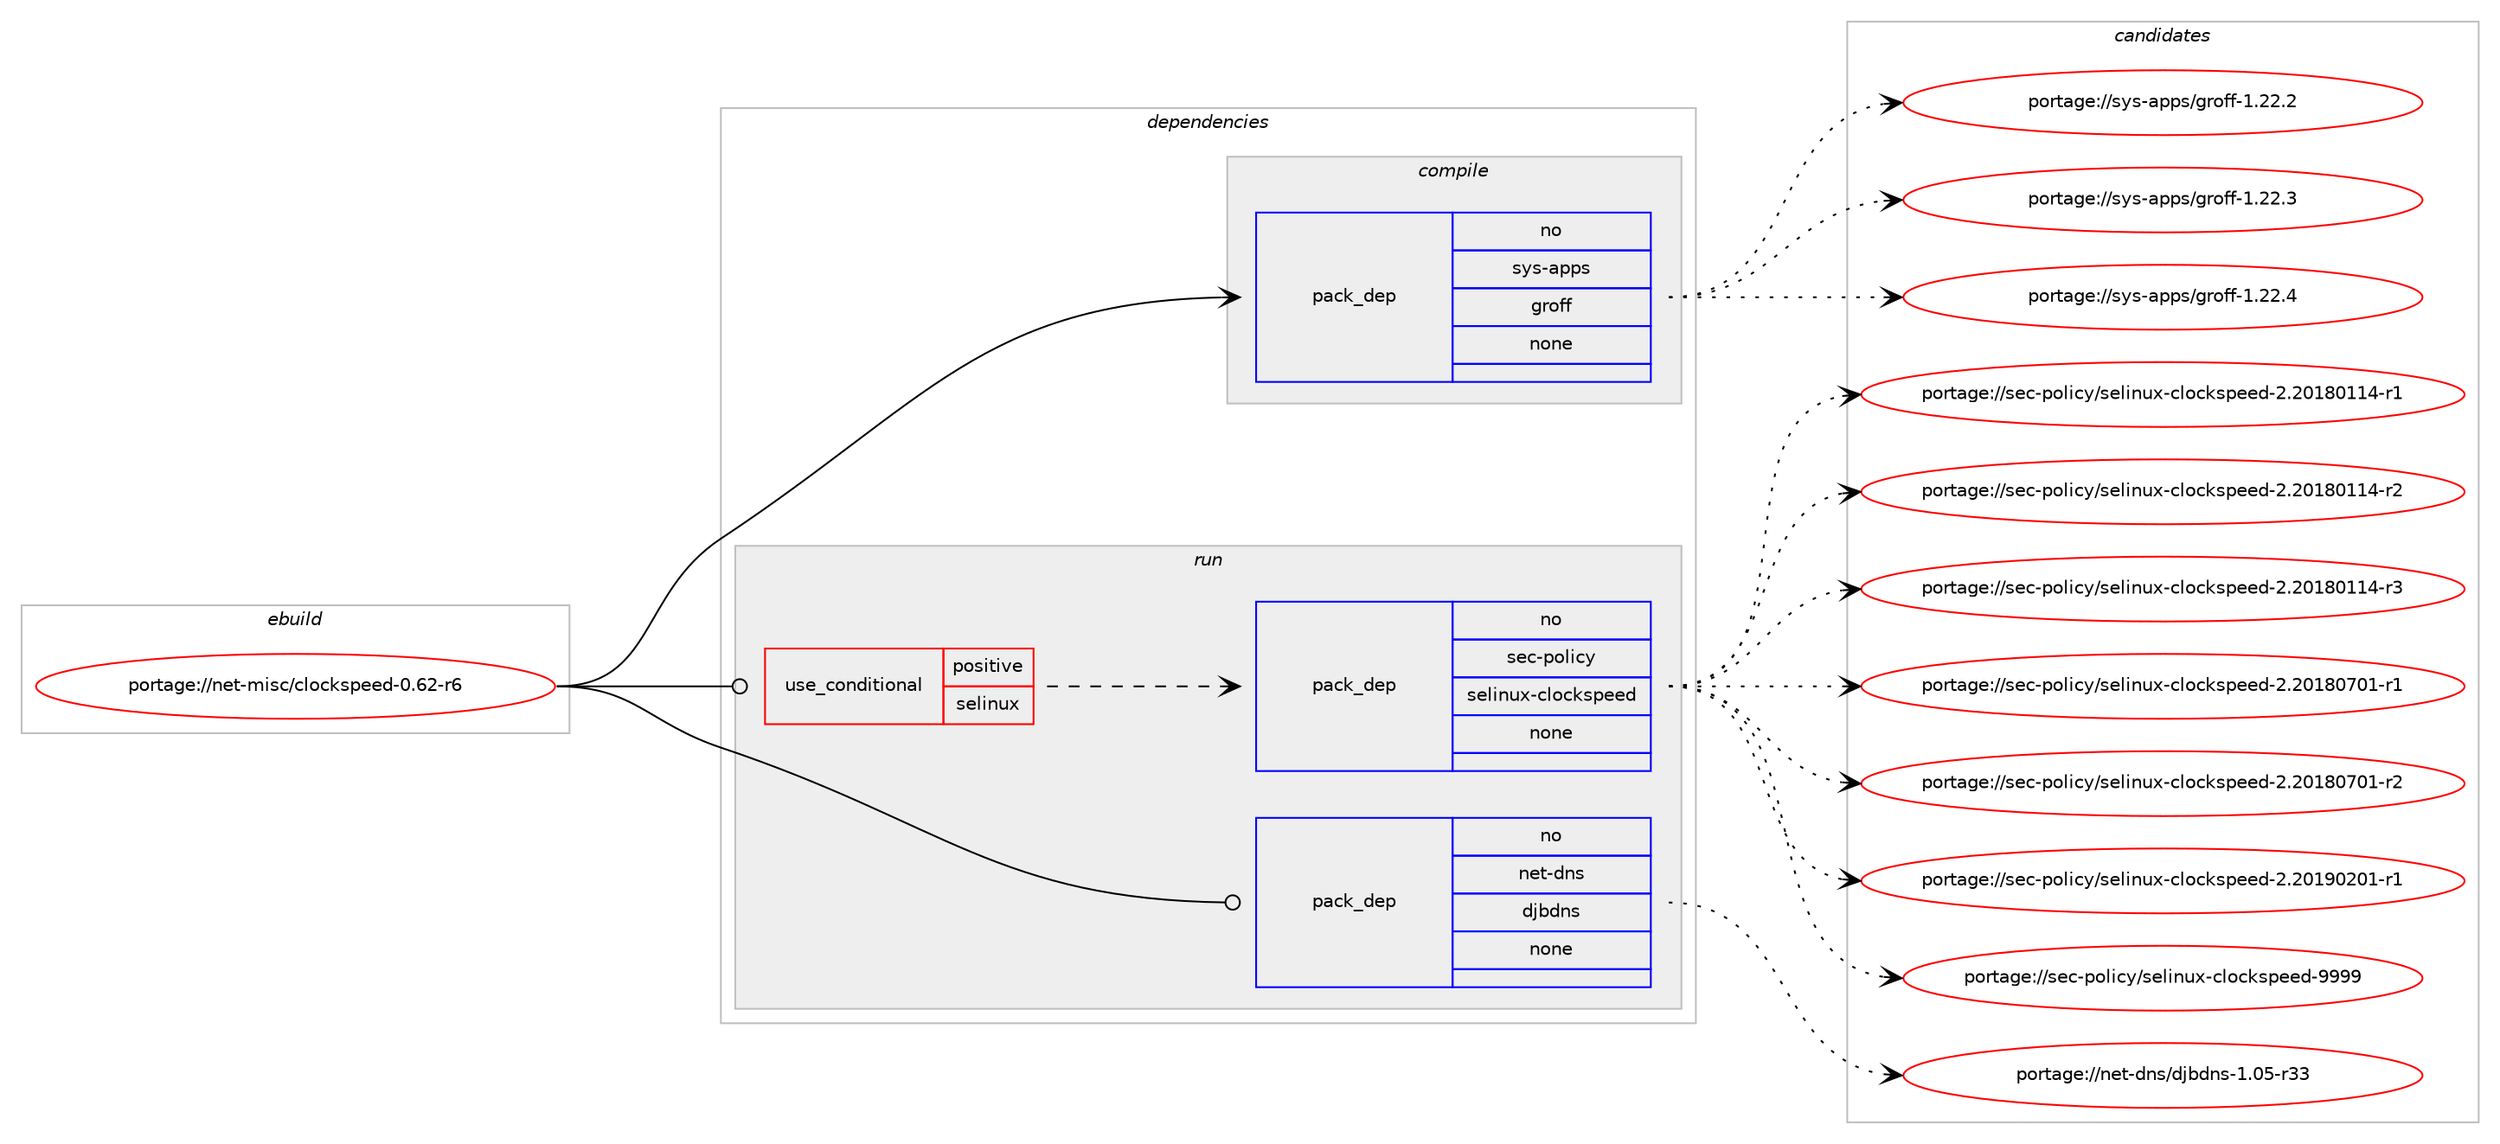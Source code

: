 digraph prolog {

# *************
# Graph options
# *************

newrank=true;
concentrate=true;
compound=true;
graph [rankdir=LR,fontname=Helvetica,fontsize=10,ranksep=1.5];#, ranksep=2.5, nodesep=0.2];
edge  [arrowhead=vee];
node  [fontname=Helvetica,fontsize=10];

# **********
# The ebuild
# **********

subgraph cluster_leftcol {
color=gray;
rank=same;
label=<<i>ebuild</i>>;
id [label="portage://net-misc/clockspeed-0.62-r6", color=red, width=4, href="../net-misc/clockspeed-0.62-r6.svg"];
}

# ****************
# The dependencies
# ****************

subgraph cluster_midcol {
color=gray;
label=<<i>dependencies</i>>;
subgraph cluster_compile {
fillcolor="#eeeeee";
style=filled;
label=<<i>compile</i>>;
subgraph pack267304 {
dependency364703 [label=<<TABLE BORDER="0" CELLBORDER="1" CELLSPACING="0" CELLPADDING="4" WIDTH="220"><TR><TD ROWSPAN="6" CELLPADDING="30">pack_dep</TD></TR><TR><TD WIDTH="110">no</TD></TR><TR><TD>sys-apps</TD></TR><TR><TD>groff</TD></TR><TR><TD>none</TD></TR><TR><TD></TD></TR></TABLE>>, shape=none, color=blue];
}
id:e -> dependency364703:w [weight=20,style="solid",arrowhead="vee"];
}
subgraph cluster_compileandrun {
fillcolor="#eeeeee";
style=filled;
label=<<i>compile and run</i>>;
}
subgraph cluster_run {
fillcolor="#eeeeee";
style=filled;
label=<<i>run</i>>;
subgraph cond91314 {
dependency364704 [label=<<TABLE BORDER="0" CELLBORDER="1" CELLSPACING="0" CELLPADDING="4"><TR><TD ROWSPAN="3" CELLPADDING="10">use_conditional</TD></TR><TR><TD>positive</TD></TR><TR><TD>selinux</TD></TR></TABLE>>, shape=none, color=red];
subgraph pack267305 {
dependency364705 [label=<<TABLE BORDER="0" CELLBORDER="1" CELLSPACING="0" CELLPADDING="4" WIDTH="220"><TR><TD ROWSPAN="6" CELLPADDING="30">pack_dep</TD></TR><TR><TD WIDTH="110">no</TD></TR><TR><TD>sec-policy</TD></TR><TR><TD>selinux-clockspeed</TD></TR><TR><TD>none</TD></TR><TR><TD></TD></TR></TABLE>>, shape=none, color=blue];
}
dependency364704:e -> dependency364705:w [weight=20,style="dashed",arrowhead="vee"];
}
id:e -> dependency364704:w [weight=20,style="solid",arrowhead="odot"];
subgraph pack267306 {
dependency364706 [label=<<TABLE BORDER="0" CELLBORDER="1" CELLSPACING="0" CELLPADDING="4" WIDTH="220"><TR><TD ROWSPAN="6" CELLPADDING="30">pack_dep</TD></TR><TR><TD WIDTH="110">no</TD></TR><TR><TD>net-dns</TD></TR><TR><TD>djbdns</TD></TR><TR><TD>none</TD></TR><TR><TD></TD></TR></TABLE>>, shape=none, color=blue];
}
id:e -> dependency364706:w [weight=20,style="solid",arrowhead="odot"];
}
}

# **************
# The candidates
# **************

subgraph cluster_choices {
rank=same;
color=gray;
label=<<i>candidates</i>>;

subgraph choice267304 {
color=black;
nodesep=1;
choiceportage11512111545971121121154710311411110210245494650504650 [label="portage://sys-apps/groff-1.22.2", color=red, width=4,href="../sys-apps/groff-1.22.2.svg"];
choiceportage11512111545971121121154710311411110210245494650504651 [label="portage://sys-apps/groff-1.22.3", color=red, width=4,href="../sys-apps/groff-1.22.3.svg"];
choiceportage11512111545971121121154710311411110210245494650504652 [label="portage://sys-apps/groff-1.22.4", color=red, width=4,href="../sys-apps/groff-1.22.4.svg"];
dependency364703:e -> choiceportage11512111545971121121154710311411110210245494650504650:w [style=dotted,weight="100"];
dependency364703:e -> choiceportage11512111545971121121154710311411110210245494650504651:w [style=dotted,weight="100"];
dependency364703:e -> choiceportage11512111545971121121154710311411110210245494650504652:w [style=dotted,weight="100"];
}
subgraph choice267305 {
color=black;
nodesep=1;
choiceportage1151019945112111108105991214711510110810511011712045991081119910711511210110110045504650484956484949524511449 [label="portage://sec-policy/selinux-clockspeed-2.20180114-r1", color=red, width=4,href="../sec-policy/selinux-clockspeed-2.20180114-r1.svg"];
choiceportage1151019945112111108105991214711510110810511011712045991081119910711511210110110045504650484956484949524511450 [label="portage://sec-policy/selinux-clockspeed-2.20180114-r2", color=red, width=4,href="../sec-policy/selinux-clockspeed-2.20180114-r2.svg"];
choiceportage1151019945112111108105991214711510110810511011712045991081119910711511210110110045504650484956484949524511451 [label="portage://sec-policy/selinux-clockspeed-2.20180114-r3", color=red, width=4,href="../sec-policy/selinux-clockspeed-2.20180114-r3.svg"];
choiceportage1151019945112111108105991214711510110810511011712045991081119910711511210110110045504650484956485548494511449 [label="portage://sec-policy/selinux-clockspeed-2.20180701-r1", color=red, width=4,href="../sec-policy/selinux-clockspeed-2.20180701-r1.svg"];
choiceportage1151019945112111108105991214711510110810511011712045991081119910711511210110110045504650484956485548494511450 [label="portage://sec-policy/selinux-clockspeed-2.20180701-r2", color=red, width=4,href="../sec-policy/selinux-clockspeed-2.20180701-r2.svg"];
choiceportage1151019945112111108105991214711510110810511011712045991081119910711511210110110045504650484957485048494511449 [label="portage://sec-policy/selinux-clockspeed-2.20190201-r1", color=red, width=4,href="../sec-policy/selinux-clockspeed-2.20190201-r1.svg"];
choiceportage115101994511211110810599121471151011081051101171204599108111991071151121011011004557575757 [label="portage://sec-policy/selinux-clockspeed-9999", color=red, width=4,href="../sec-policy/selinux-clockspeed-9999.svg"];
dependency364705:e -> choiceportage1151019945112111108105991214711510110810511011712045991081119910711511210110110045504650484956484949524511449:w [style=dotted,weight="100"];
dependency364705:e -> choiceportage1151019945112111108105991214711510110810511011712045991081119910711511210110110045504650484956484949524511450:w [style=dotted,weight="100"];
dependency364705:e -> choiceportage1151019945112111108105991214711510110810511011712045991081119910711511210110110045504650484956484949524511451:w [style=dotted,weight="100"];
dependency364705:e -> choiceportage1151019945112111108105991214711510110810511011712045991081119910711511210110110045504650484956485548494511449:w [style=dotted,weight="100"];
dependency364705:e -> choiceportage1151019945112111108105991214711510110810511011712045991081119910711511210110110045504650484956485548494511450:w [style=dotted,weight="100"];
dependency364705:e -> choiceportage1151019945112111108105991214711510110810511011712045991081119910711511210110110045504650484957485048494511449:w [style=dotted,weight="100"];
dependency364705:e -> choiceportage115101994511211110810599121471151011081051101171204599108111991071151121011011004557575757:w [style=dotted,weight="100"];
}
subgraph choice267306 {
color=black;
nodesep=1;
choiceportage1101011164510011011547100106981001101154549464853451145151 [label="portage://net-dns/djbdns-1.05-r33", color=red, width=4,href="../net-dns/djbdns-1.05-r33.svg"];
dependency364706:e -> choiceportage1101011164510011011547100106981001101154549464853451145151:w [style=dotted,weight="100"];
}
}

}
